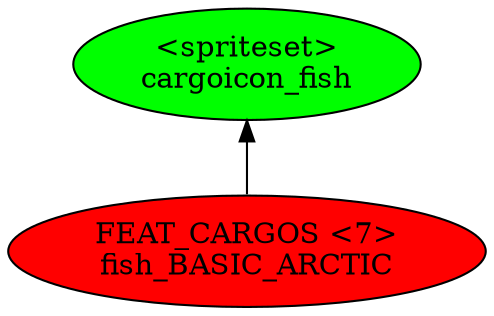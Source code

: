 digraph {
rankdir="BT"
cargoicon_fish [fillcolor=green style="filled" label="<spriteset>\ncargoicon_fish"]
fish_BASIC_ARCTIC [fillcolor=red style="filled" label="FEAT_CARGOS <7>\nfish_BASIC_ARCTIC"]
fish_BASIC_ARCTIC->cargoicon_fish
}
